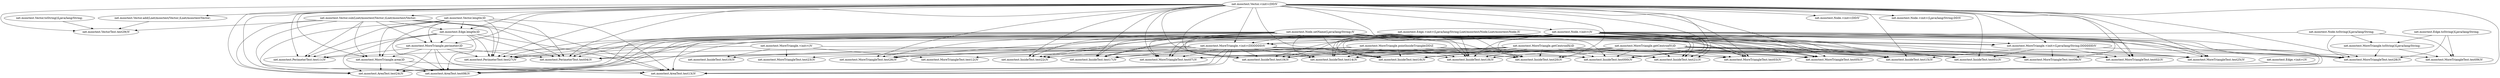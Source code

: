 digraph cmd_method {
	"net.mooctest.MoreTriangle.<init>()V" -> "net.mooctest.PerimeterTest.test11()V";
	"net.mooctest.MoreTriangle.<init>()V" -> "net.mooctest.MoreTriangleTest.test12()V";
	"net.mooctest.MoreTriangle.<init>()V" -> "net.mooctest.MoreTriangleTest.test23()V";
	"net.mooctest.MoreTriangle.<init>()V" -> "net.mooctest.MoreTriangleTest.test09()V";
	"net.mooctest.MoreTriangle.<init>()V" -> "net.mooctest.InsideTest.test10()V";
	"net.mooctest.MoreTriangle.perimeter()D" -> "net.mooctest.PerimeterTest.test27()V";
	"net.mooctest.MoreTriangle.perimeter()D" -> "net.mooctest.PerimeterTest.test11()V";
	"net.mooctest.MoreTriangle.perimeter()D" -> "net.mooctest.PerimeterTest.test04()V";
	"net.mooctest.MoreTriangle.perimeter()D" -> "net.mooctest.MoreTriangle.area()D";
	"net.mooctest.MoreTriangle.perimeter()D" -> "net.mooctest.AreaTest.test08()V";
	"net.mooctest.MoreTriangle.perimeter()D" -> "net.mooctest.AreaTest.test24()V";
	"net.mooctest.MoreTriangle.perimeter()D" -> "net.mooctest.AreaTest.test13()V";
	"net.mooctest.MoreTriangle.area()D" -> "net.mooctest.AreaTest.test08()V";
	"net.mooctest.MoreTriangle.area()D" -> "net.mooctest.AreaTest.test24()V";
	"net.mooctest.MoreTriangle.area()D" -> "net.mooctest.AreaTest.test13()V";
	"net.mooctest.Vector.add(Lnet/mooctest/Vector;)Lnet/mooctest/Vector;" -> "net.mooctest.VectorTest.test29()V";
	"net.mooctest.MoreTriangle.getCentroidX()D" -> "net.mooctest.MoreTriangleTest.test03()V";
	"net.mooctest.MoreTriangle.getCentroidX()D" -> "net.mooctest.InsideTest.test20()V";
	"net.mooctest.MoreTriangle.getCentroidX()D" -> "net.mooctest.InsideTest.test17()V";
	"net.mooctest.MoreTriangle.getCentroidX()D" -> "net.mooctest.InsideTest.test14()V";
	"net.mooctest.MoreTriangle.getCentroidX()D" -> "net.mooctest.MoreTriangleTest.test26()V";
	"net.mooctest.MoreTriangle.getCentroidX()D" -> "net.mooctest.MoreTriangleTest.test02()V";
	"net.mooctest.MoreTriangle.getCentroidX()D" -> "net.mooctest.InsideTest.test000()V";
	"net.mooctest.MoreTriangle.getCentroidX()D" -> "net.mooctest.InsideTest.test21()V";
	"net.mooctest.MoreTriangle.getCentroidX()D" -> "net.mooctest.MoreTriangleTest.test05()V";
	"net.mooctest.MoreTriangle.getCentroidX()D" -> "net.mooctest.InsideTest.test01()V";
	"net.mooctest.MoreTriangle.getCentroidX()D" -> "net.mooctest.InsideTest.test15()V";
	"net.mooctest.MoreTriangle.getCentroidX()D" -> "net.mooctest.InsideTest.test16()V";
	"net.mooctest.MoreTriangle.getCentroidX()D" -> "net.mooctest.MoreTriangleTest.test23()V";
	"net.mooctest.MoreTriangle.getCentroidX()D" -> "net.mooctest.MoreTriangleTest.test06()V";
	"net.mooctest.MoreTriangle.getCentroidX()D" -> "net.mooctest.InsideTest.test18()V";
	"net.mooctest.MoreTriangle.getCentroidX()D" -> "net.mooctest.InsideTest.test19()V";
	"net.mooctest.MoreTriangle.getCentroidX()D" -> "net.mooctest.MoreTriangleTest.test07()V";
	"net.mooctest.MoreTriangle.<init>(DDDDDD)V" -> "net.mooctest.MoreTriangleTest.test03()V";
	"net.mooctest.MoreTriangle.<init>(DDDDDD)V" -> "net.mooctest.InsideTest.test20()V";
	"net.mooctest.MoreTriangle.<init>(DDDDDD)V" -> "net.mooctest.InsideTest.test17()V";
	"net.mooctest.MoreTriangle.<init>(DDDDDD)V" -> "net.mooctest.PerimeterTest.test27()V";
	"net.mooctest.MoreTriangle.<init>(DDDDDD)V" -> "net.mooctest.AreaTest.test08()V";
	"net.mooctest.MoreTriangle.<init>(DDDDDD)V" -> "net.mooctest.InsideTest.test14()V";
	"net.mooctest.MoreTriangle.<init>(DDDDDD)V" -> "net.mooctest.MoreTriangleTest.test26()V";
	"net.mooctest.MoreTriangle.<init>(DDDDDD)V" -> "net.mooctest.PerimeterTest.test04()V";
	"net.mooctest.MoreTriangle.<init>(DDDDDD)V" -> "net.mooctest.InsideTest.test000()V";
	"net.mooctest.MoreTriangle.<init>(DDDDDD)V" -> "net.mooctest.InsideTest.test21()V";
	"net.mooctest.MoreTriangle.<init>(DDDDDD)V" -> "net.mooctest.MoreTriangleTest.test05()V";
	"net.mooctest.MoreTriangle.<init>(DDDDDD)V" -> "net.mooctest.InsideTest.test22()V";
	"net.mooctest.MoreTriangle.<init>(DDDDDD)V" -> "net.mooctest.AreaTest.test24()V";
	"net.mooctest.MoreTriangle.<init>(DDDDDD)V" -> "net.mooctest.InsideTest.test16()V";
	"net.mooctest.MoreTriangle.<init>(DDDDDD)V" -> "net.mooctest.AreaTest.test13()V";
	"net.mooctest.MoreTriangle.<init>(DDDDDD)V" -> "net.mooctest.InsideTest.test18()V";
	"net.mooctest.MoreTriangle.<init>(DDDDDD)V" -> "net.mooctest.InsideTest.test19()V";
	"net.mooctest.MoreTriangle.<init>(DDDDDD)V" -> "net.mooctest.MoreTriangleTest.test07()V";
	"net.mooctest.Node.<init>()V" -> "net.mooctest.MoreTriangle.<init>(DDDDDD)V";
	"net.mooctest.Node.<init>()V" -> "net.mooctest.MoreTriangle.<init>(Ljava/lang/String;DDDDDD)V";
	"net.mooctest.Node.<init>()V" -> "net.mooctest.PerimeterTest.test27()V";
	"net.mooctest.Node.<init>()V" -> "net.mooctest.PerimeterTest.test04()V";
	"net.mooctest.Node.<init>()V" -> "net.mooctest.MoreTriangleTest.test03()V";
	"net.mooctest.Node.<init>()V" -> "net.mooctest.InsideTest.test20()V";
	"net.mooctest.Node.<init>()V" -> "net.mooctest.InsideTest.test17()V";
	"net.mooctest.Node.<init>()V" -> "net.mooctest.InsideTest.test14()V";
	"net.mooctest.Node.<init>()V" -> "net.mooctest.MoreTriangleTest.test26()V";
	"net.mooctest.Node.<init>()V" -> "net.mooctest.MoreTriangleTest.test02()V";
	"net.mooctest.Node.<init>()V" -> "net.mooctest.InsideTest.test000()V";
	"net.mooctest.Node.<init>()V" -> "net.mooctest.InsideTest.test21()V";
	"net.mooctest.Node.<init>()V" -> "net.mooctest.MoreTriangleTest.test05()V";
	"net.mooctest.Node.<init>()V" -> "net.mooctest.InsideTest.test01()V";
	"net.mooctest.Node.<init>()V" -> "net.mooctest.InsideTest.test15()V";
	"net.mooctest.Node.<init>()V" -> "net.mooctest.InsideTest.test16()V";
	"net.mooctest.Node.<init>()V" -> "net.mooctest.MoreTriangleTest.test06()V";
	"net.mooctest.Node.<init>()V" -> "net.mooctest.InsideTest.test18()V";
	"net.mooctest.Node.<init>()V" -> "net.mooctest.InsideTest.test19()V";
	"net.mooctest.Node.<init>()V" -> "net.mooctest.MoreTriangleTest.test07()V";
	"net.mooctest.Node.<init>()V" -> "net.mooctest.AreaTest.test08()V";
	"net.mooctest.Node.<init>()V" -> "net.mooctest.InsideTest.test22()V";
	"net.mooctest.Node.<init>()V" -> "net.mooctest.AreaTest.test24()V";
	"net.mooctest.Node.<init>()V" -> "net.mooctest.AreaTest.test13()V";
	"net.mooctest.Node.<init>()V" -> "net.mooctest.MoreTriangleTest.test28()V";
	"net.mooctest.Node.<init>()V" -> "net.mooctest.MoreTriangleTest.test25()V";
	"net.mooctest.MoreTriangle.<init>(Ljava/lang/String;DDDDDD)V" -> "net.mooctest.MoreTriangleTest.test28()V";
	"net.mooctest.MoreTriangle.<init>(Ljava/lang/String;DDDDDD)V" -> "net.mooctest.MoreTriangleTest.test25()V";
	"net.mooctest.MoreTriangle.<init>(Ljava/lang/String;DDDDDD)V" -> "net.mooctest.MoreTriangleTest.test02()V";
	"net.mooctest.MoreTriangle.<init>(Ljava/lang/String;DDDDDD)V" -> "net.mooctest.InsideTest.test01()V";
	"net.mooctest.MoreTriangle.<init>(Ljava/lang/String;DDDDDD)V" -> "net.mooctest.InsideTest.test15()V";
	"net.mooctest.MoreTriangle.<init>(Ljava/lang/String;DDDDDD)V" -> "net.mooctest.MoreTriangleTest.test06()V";
	"net.mooctest.MoreTriangle.toString()Ljava/lang/String;" -> "net.mooctest.MoreTriangleTest.test28()V";
	"net.mooctest.MoreTriangle.toString()Ljava/lang/String;" -> "net.mooctest.MoreTriangleTest.test09()V";
	"net.mooctest.Vector.<init>(DD)V" -> "net.mooctest.Vector.add(Lnet/mooctest/Vector;)Lnet/mooctest/Vector;";
	"net.mooctest.Vector.<init>(DD)V" -> "net.mooctest.Node.<init>()V";
	"net.mooctest.Vector.<init>(DD)V" -> "net.mooctest.Node.<init>(DD)V";
	"net.mooctest.Vector.<init>(DD)V" -> "net.mooctest.VectorTest.test29()V";
	"net.mooctest.Vector.<init>(DD)V" -> "net.mooctest.Vector.sub(Lnet/mooctest/Vector;)Lnet/mooctest/Vector;";
	"net.mooctest.Vector.<init>(DD)V" -> "net.mooctest.Node.<init>(Ljava/lang/String;DD)V";
	"net.mooctest.Vector.<init>(DD)V" -> "net.mooctest.PerimeterTest.test11()V";
	"net.mooctest.Vector.<init>(DD)V" -> "net.mooctest.MoreTriangle.perimeter()D";
	"net.mooctest.Vector.<init>(DD)V" -> "net.mooctest.PerimeterTest.test27()V";
	"net.mooctest.Vector.<init>(DD)V" -> "net.mooctest.PerimeterTest.test04()V";
	"net.mooctest.Vector.<init>(DD)V" -> "net.mooctest.MoreTriangle.area()D";
	"net.mooctest.Vector.<init>(DD)V" -> "net.mooctest.MoreTriangleTest.test03()V";
	"net.mooctest.Vector.<init>(DD)V" -> "net.mooctest.InsideTest.test20()V";
	"net.mooctest.Vector.<init>(DD)V" -> "net.mooctest.InsideTest.test17()V";
	"net.mooctest.Vector.<init>(DD)V" -> "net.mooctest.InsideTest.test14()V";
	"net.mooctest.Vector.<init>(DD)V" -> "net.mooctest.MoreTriangleTest.test26()V";
	"net.mooctest.Vector.<init>(DD)V" -> "net.mooctest.MoreTriangleTest.test02()V";
	"net.mooctest.Vector.<init>(DD)V" -> "net.mooctest.InsideTest.test000()V";
	"net.mooctest.Vector.<init>(DD)V" -> "net.mooctest.InsideTest.test21()V";
	"net.mooctest.Vector.<init>(DD)V" -> "net.mooctest.MoreTriangleTest.test05()V";
	"net.mooctest.Vector.<init>(DD)V" -> "net.mooctest.InsideTest.test01()V";
	"net.mooctest.Vector.<init>(DD)V" -> "net.mooctest.InsideTest.test15()V";
	"net.mooctest.Vector.<init>(DD)V" -> "net.mooctest.InsideTest.test16()V";
	"net.mooctest.Vector.<init>(DD)V" -> "net.mooctest.MoreTriangleTest.test06()V";
	"net.mooctest.Vector.<init>(DD)V" -> "net.mooctest.InsideTest.test18()V";
	"net.mooctest.Vector.<init>(DD)V" -> "net.mooctest.InsideTest.test19()V";
	"net.mooctest.Vector.<init>(DD)V" -> "net.mooctest.MoreTriangleTest.test07()V";
	"net.mooctest.Vector.<init>(DD)V" -> "net.mooctest.MoreTriangle.<init>(DDDDDD)V";
	"net.mooctest.Vector.<init>(DD)V" -> "net.mooctest.AreaTest.test08()V";
	"net.mooctest.Vector.<init>(DD)V" -> "net.mooctest.InsideTest.test22()V";
	"net.mooctest.Vector.<init>(DD)V" -> "net.mooctest.AreaTest.test24()V";
	"net.mooctest.Vector.<init>(DD)V" -> "net.mooctest.AreaTest.test13()V";
	"net.mooctest.Vector.<init>(DD)V" -> "net.mooctest.MoreTriangle.<init>(Ljava/lang/String;DDDDDD)V";
	"net.mooctest.Vector.<init>(DD)V" -> "net.mooctest.MoreTriangleTest.test28()V";
	"net.mooctest.Vector.<init>(DD)V" -> "net.mooctest.MoreTriangleTest.test25()V";
	"net.mooctest.Vector.<init>(DD)V" -> "net.mooctest.Edge.length()D";
	"net.mooctest.Vector.sub(Lnet/mooctest/Vector;)Lnet/mooctest/Vector;" -> "net.mooctest.VectorTest.test29()V";
	"net.mooctest.Vector.sub(Lnet/mooctest/Vector;)Lnet/mooctest/Vector;" -> "net.mooctest.Edge.length()D";
	"net.mooctest.Vector.sub(Lnet/mooctest/Vector;)Lnet/mooctest/Vector;" -> "net.mooctest.PerimeterTest.test11()V";
	"net.mooctest.Vector.sub(Lnet/mooctest/Vector;)Lnet/mooctest/Vector;" -> "net.mooctest.MoreTriangle.perimeter()D";
	"net.mooctest.Vector.sub(Lnet/mooctest/Vector;)Lnet/mooctest/Vector;" -> "net.mooctest.PerimeterTest.test27()V";
	"net.mooctest.Vector.sub(Lnet/mooctest/Vector;)Lnet/mooctest/Vector;" -> "net.mooctest.PerimeterTest.test04()V";
	"net.mooctest.Vector.sub(Lnet/mooctest/Vector;)Lnet/mooctest/Vector;" -> "net.mooctest.MoreTriangle.area()D";
	"net.mooctest.Vector.sub(Lnet/mooctest/Vector;)Lnet/mooctest/Vector;" -> "net.mooctest.AreaTest.test08()V";
	"net.mooctest.Vector.sub(Lnet/mooctest/Vector;)Lnet/mooctest/Vector;" -> "net.mooctest.AreaTest.test24()V";
	"net.mooctest.Vector.sub(Lnet/mooctest/Vector;)Lnet/mooctest/Vector;" -> "net.mooctest.AreaTest.test13()V";
	"net.mooctest.MoreTriangle.pointInsideTriangle(DD)Z" -> "net.mooctest.InsideTest.test20()V";
	"net.mooctest.MoreTriangle.pointInsideTriangle(DD)Z" -> "net.mooctest.InsideTest.test17()V";
	"net.mooctest.MoreTriangle.pointInsideTriangle(DD)Z" -> "net.mooctest.InsideTest.test14()V";
	"net.mooctest.MoreTriangle.pointInsideTriangle(DD)Z" -> "net.mooctest.InsideTest.test000()V";
	"net.mooctest.MoreTriangle.pointInsideTriangle(DD)Z" -> "net.mooctest.InsideTest.test21()V";
	"net.mooctest.MoreTriangle.pointInsideTriangle(DD)Z" -> "net.mooctest.InsideTest.test01()V";
	"net.mooctest.MoreTriangle.pointInsideTriangle(DD)Z" -> "net.mooctest.InsideTest.test22()V";
	"net.mooctest.MoreTriangle.pointInsideTriangle(DD)Z" -> "net.mooctest.InsideTest.test15()V";
	"net.mooctest.MoreTriangle.pointInsideTriangle(DD)Z" -> "net.mooctest.InsideTest.test16()V";
	"net.mooctest.MoreTriangle.pointInsideTriangle(DD)Z" -> "net.mooctest.InsideTest.test10()V";
	"net.mooctest.MoreTriangle.pointInsideTriangle(DD)Z" -> "net.mooctest.InsideTest.test18()V";
	"net.mooctest.MoreTriangle.pointInsideTriangle(DD)Z" -> "net.mooctest.InsideTest.test19()V";
	"net.mooctest.Edge.<init>()V" -> "net.mooctest.AreaTest.test13()V";
	"net.mooctest.Node.setName(Ljava/lang/String;)V" -> "net.mooctest.MoreTriangle.<init>(DDDDDD)V";
	"net.mooctest.Node.setName(Ljava/lang/String;)V" -> "net.mooctest.MoreTriangle.<init>(Ljava/lang/String;DDDDDD)V";
	"net.mooctest.Node.setName(Ljava/lang/String;)V" -> "net.mooctest.PerimeterTest.test27()V";
	"net.mooctest.Node.setName(Ljava/lang/String;)V" -> "net.mooctest.PerimeterTest.test04()V";
	"net.mooctest.Node.setName(Ljava/lang/String;)V" -> "net.mooctest.MoreTriangleTest.test03()V";
	"net.mooctest.Node.setName(Ljava/lang/String;)V" -> "net.mooctest.InsideTest.test20()V";
	"net.mooctest.Node.setName(Ljava/lang/String;)V" -> "net.mooctest.InsideTest.test17()V";
	"net.mooctest.Node.setName(Ljava/lang/String;)V" -> "net.mooctest.InsideTest.test14()V";
	"net.mooctest.Node.setName(Ljava/lang/String;)V" -> "net.mooctest.MoreTriangleTest.test26()V";
	"net.mooctest.Node.setName(Ljava/lang/String;)V" -> "net.mooctest.MoreTriangleTest.test02()V";
	"net.mooctest.Node.setName(Ljava/lang/String;)V" -> "net.mooctest.InsideTest.test000()V";
	"net.mooctest.Node.setName(Ljava/lang/String;)V" -> "net.mooctest.InsideTest.test21()V";
	"net.mooctest.Node.setName(Ljava/lang/String;)V" -> "net.mooctest.MoreTriangleTest.test05()V";
	"net.mooctest.Node.setName(Ljava/lang/String;)V" -> "net.mooctest.InsideTest.test01()V";
	"net.mooctest.Node.setName(Ljava/lang/String;)V" -> "net.mooctest.InsideTest.test15()V";
	"net.mooctest.Node.setName(Ljava/lang/String;)V" -> "net.mooctest.InsideTest.test16()V";
	"net.mooctest.Node.setName(Ljava/lang/String;)V" -> "net.mooctest.MoreTriangleTest.test06()V";
	"net.mooctest.Node.setName(Ljava/lang/String;)V" -> "net.mooctest.InsideTest.test18()V";
	"net.mooctest.Node.setName(Ljava/lang/String;)V" -> "net.mooctest.InsideTest.test19()V";
	"net.mooctest.Node.setName(Ljava/lang/String;)V" -> "net.mooctest.MoreTriangleTest.test07()V";
	"net.mooctest.Node.setName(Ljava/lang/String;)V" -> "net.mooctest.AreaTest.test08()V";
	"net.mooctest.Node.setName(Ljava/lang/String;)V" -> "net.mooctest.InsideTest.test22()V";
	"net.mooctest.Node.setName(Ljava/lang/String;)V" -> "net.mooctest.AreaTest.test24()V";
	"net.mooctest.Node.setName(Ljava/lang/String;)V" -> "net.mooctest.AreaTest.test13()V";
	"net.mooctest.Node.setName(Ljava/lang/String;)V" -> "net.mooctest.MoreTriangleTest.test28()V";
	"net.mooctest.Node.setName(Ljava/lang/String;)V" -> "net.mooctest.MoreTriangleTest.test25()V";
	"net.mooctest.Edge.<init>(Ljava/lang/String;Lnet/mooctest/Node;Lnet/mooctest/Node;)V" -> "net.mooctest.MoreTriangle.<init>(DDDDDD)V";
	"net.mooctest.Edge.<init>(Ljava/lang/String;Lnet/mooctest/Node;Lnet/mooctest/Node;)V" -> "net.mooctest.MoreTriangle.<init>(Ljava/lang/String;DDDDDD)V";
	"net.mooctest.Edge.<init>(Ljava/lang/String;Lnet/mooctest/Node;Lnet/mooctest/Node;)V" -> "net.mooctest.PerimeterTest.test27()V";
	"net.mooctest.Edge.<init>(Ljava/lang/String;Lnet/mooctest/Node;Lnet/mooctest/Node;)V" -> "net.mooctest.PerimeterTest.test04()V";
	"net.mooctest.Edge.<init>(Ljava/lang/String;Lnet/mooctest/Node;Lnet/mooctest/Node;)V" -> "net.mooctest.MoreTriangleTest.test03()V";
	"net.mooctest.Edge.<init>(Ljava/lang/String;Lnet/mooctest/Node;Lnet/mooctest/Node;)V" -> "net.mooctest.InsideTest.test20()V";
	"net.mooctest.Edge.<init>(Ljava/lang/String;Lnet/mooctest/Node;Lnet/mooctest/Node;)V" -> "net.mooctest.InsideTest.test17()V";
	"net.mooctest.Edge.<init>(Ljava/lang/String;Lnet/mooctest/Node;Lnet/mooctest/Node;)V" -> "net.mooctest.InsideTest.test14()V";
	"net.mooctest.Edge.<init>(Ljava/lang/String;Lnet/mooctest/Node;Lnet/mooctest/Node;)V" -> "net.mooctest.MoreTriangleTest.test26()V";
	"net.mooctest.Edge.<init>(Ljava/lang/String;Lnet/mooctest/Node;Lnet/mooctest/Node;)V" -> "net.mooctest.MoreTriangleTest.test02()V";
	"net.mooctest.Edge.<init>(Ljava/lang/String;Lnet/mooctest/Node;Lnet/mooctest/Node;)V" -> "net.mooctest.InsideTest.test000()V";
	"net.mooctest.Edge.<init>(Ljava/lang/String;Lnet/mooctest/Node;Lnet/mooctest/Node;)V" -> "net.mooctest.InsideTest.test21()V";
	"net.mooctest.Edge.<init>(Ljava/lang/String;Lnet/mooctest/Node;Lnet/mooctest/Node;)V" -> "net.mooctest.MoreTriangleTest.test05()V";
	"net.mooctest.Edge.<init>(Ljava/lang/String;Lnet/mooctest/Node;Lnet/mooctest/Node;)V" -> "net.mooctest.InsideTest.test01()V";
	"net.mooctest.Edge.<init>(Ljava/lang/String;Lnet/mooctest/Node;Lnet/mooctest/Node;)V" -> "net.mooctest.InsideTest.test15()V";
	"net.mooctest.Edge.<init>(Ljava/lang/String;Lnet/mooctest/Node;Lnet/mooctest/Node;)V" -> "net.mooctest.InsideTest.test16()V";
	"net.mooctest.Edge.<init>(Ljava/lang/String;Lnet/mooctest/Node;Lnet/mooctest/Node;)V" -> "net.mooctest.MoreTriangleTest.test06()V";
	"net.mooctest.Edge.<init>(Ljava/lang/String;Lnet/mooctest/Node;Lnet/mooctest/Node;)V" -> "net.mooctest.InsideTest.test18()V";
	"net.mooctest.Edge.<init>(Ljava/lang/String;Lnet/mooctest/Node;Lnet/mooctest/Node;)V" -> "net.mooctest.InsideTest.test19()V";
	"net.mooctest.Edge.<init>(Ljava/lang/String;Lnet/mooctest/Node;Lnet/mooctest/Node;)V" -> "net.mooctest.MoreTriangleTest.test07()V";
	"net.mooctest.Edge.<init>(Ljava/lang/String;Lnet/mooctest/Node;Lnet/mooctest/Node;)V" -> "net.mooctest.AreaTest.test08()V";
	"net.mooctest.Edge.<init>(Ljava/lang/String;Lnet/mooctest/Node;Lnet/mooctest/Node;)V" -> "net.mooctest.InsideTest.test22()V";
	"net.mooctest.Edge.<init>(Ljava/lang/String;Lnet/mooctest/Node;Lnet/mooctest/Node;)V" -> "net.mooctest.AreaTest.test24()V";
	"net.mooctest.Edge.<init>(Ljava/lang/String;Lnet/mooctest/Node;Lnet/mooctest/Node;)V" -> "net.mooctest.AreaTest.test13()V";
	"net.mooctest.Edge.<init>(Ljava/lang/String;Lnet/mooctest/Node;Lnet/mooctest/Node;)V" -> "net.mooctest.MoreTriangleTest.test28()V";
	"net.mooctest.Edge.<init>(Ljava/lang/String;Lnet/mooctest/Node;Lnet/mooctest/Node;)V" -> "net.mooctest.MoreTriangleTest.test25()V";
	"net.mooctest.Edge.length()D" -> "net.mooctest.MoreTriangle.perimeter()D";
	"net.mooctest.Edge.length()D" -> "net.mooctest.MoreTriangle.area()D";
	"net.mooctest.Edge.length()D" -> "net.mooctest.PerimeterTest.test11()V";
	"net.mooctest.Edge.length()D" -> "net.mooctest.PerimeterTest.test27()V";
	"net.mooctest.Edge.length()D" -> "net.mooctest.PerimeterTest.test04()V";
	"net.mooctest.Edge.length()D" -> "net.mooctest.AreaTest.test08()V";
	"net.mooctest.Edge.length()D" -> "net.mooctest.AreaTest.test24()V";
	"net.mooctest.Edge.length()D" -> "net.mooctest.AreaTest.test13()V";
	"net.mooctest.Edge.toString()Ljava/lang/String;" -> "net.mooctest.MoreTriangle.toString()Ljava/lang/String;";
	"net.mooctest.Edge.toString()Ljava/lang/String;" -> "net.mooctest.MoreTriangleTest.test09()V";
	"net.mooctest.Edge.toString()Ljava/lang/String;" -> "net.mooctest.MoreTriangleTest.test28()V";
	"net.mooctest.MoreTriangle.getCentroidY()D" -> "net.mooctest.MoreTriangleTest.test03()V";
	"net.mooctest.MoreTriangle.getCentroidY()D" -> "net.mooctest.InsideTest.test20()V";
	"net.mooctest.MoreTriangle.getCentroidY()D" -> "net.mooctest.InsideTest.test14()V";
	"net.mooctest.MoreTriangle.getCentroidY()D" -> "net.mooctest.MoreTriangleTest.test25()V";
	"net.mooctest.MoreTriangle.getCentroidY()D" -> "net.mooctest.PerimeterTest.test04()V";
	"net.mooctest.MoreTriangle.getCentroidY()D" -> "net.mooctest.MoreTriangleTest.test02()V";
	"net.mooctest.MoreTriangle.getCentroidY()D" -> "net.mooctest.InsideTest.test000()V";
	"net.mooctest.MoreTriangle.getCentroidY()D" -> "net.mooctest.InsideTest.test21()V";
	"net.mooctest.MoreTriangle.getCentroidY()D" -> "net.mooctest.MoreTriangleTest.test05()V";
	"net.mooctest.MoreTriangle.getCentroidY()D" -> "net.mooctest.InsideTest.test01()V";
	"net.mooctest.MoreTriangle.getCentroidY()D" -> "net.mooctest.InsideTest.test15()V";
	"net.mooctest.MoreTriangle.getCentroidY()D" -> "net.mooctest.InsideTest.test16()V";
	"net.mooctest.MoreTriangle.getCentroidY()D" -> "net.mooctest.MoreTriangleTest.test12()V";
	"net.mooctest.MoreTriangle.getCentroidY()D" -> "net.mooctest.MoreTriangleTest.test06()V";
	"net.mooctest.MoreTriangle.getCentroidY()D" -> "net.mooctest.InsideTest.test18()V";
	"net.mooctest.MoreTriangle.getCentroidY()D" -> "net.mooctest.InsideTest.test19()V";
	"net.mooctest.MoreTriangle.getCentroidY()D" -> "net.mooctest.MoreTriangleTest.test07()V";
	"net.mooctest.Vector.toString()Ljava/lang/String;" -> "net.mooctest.VectorTest.test29()V";
	"net.mooctest.Vector.length()D" -> "net.mooctest.Edge.length()D";
	"net.mooctest.Vector.length()D" -> "net.mooctest.PerimeterTest.test11()V";
	"net.mooctest.Vector.length()D" -> "net.mooctest.MoreTriangle.perimeter()D";
	"net.mooctest.Vector.length()D" -> "net.mooctest.PerimeterTest.test27()V";
	"net.mooctest.Vector.length()D" -> "net.mooctest.PerimeterTest.test04()V";
	"net.mooctest.Vector.length()D" -> "net.mooctest.MoreTriangle.area()D";
	"net.mooctest.Vector.length()D" -> "net.mooctest.AreaTest.test08()V";
	"net.mooctest.Vector.length()D" -> "net.mooctest.AreaTest.test24()V";
	"net.mooctest.Vector.length()D" -> "net.mooctest.AreaTest.test13()V";
	"net.mooctest.Node.toString()Ljava/lang/String;" -> "net.mooctest.MoreTriangle.toString()Ljava/lang/String;";
	"net.mooctest.Node.toString()Ljava/lang/String;" -> "net.mooctest.PerimeterTest.test27()V";
	"net.mooctest.Node.toString()Ljava/lang/String;" -> "net.mooctest.MoreTriangleTest.test09()V";
	"net.mooctest.Node.toString()Ljava/lang/String;" -> "net.mooctest.MoreTriangleTest.test28()V";
}